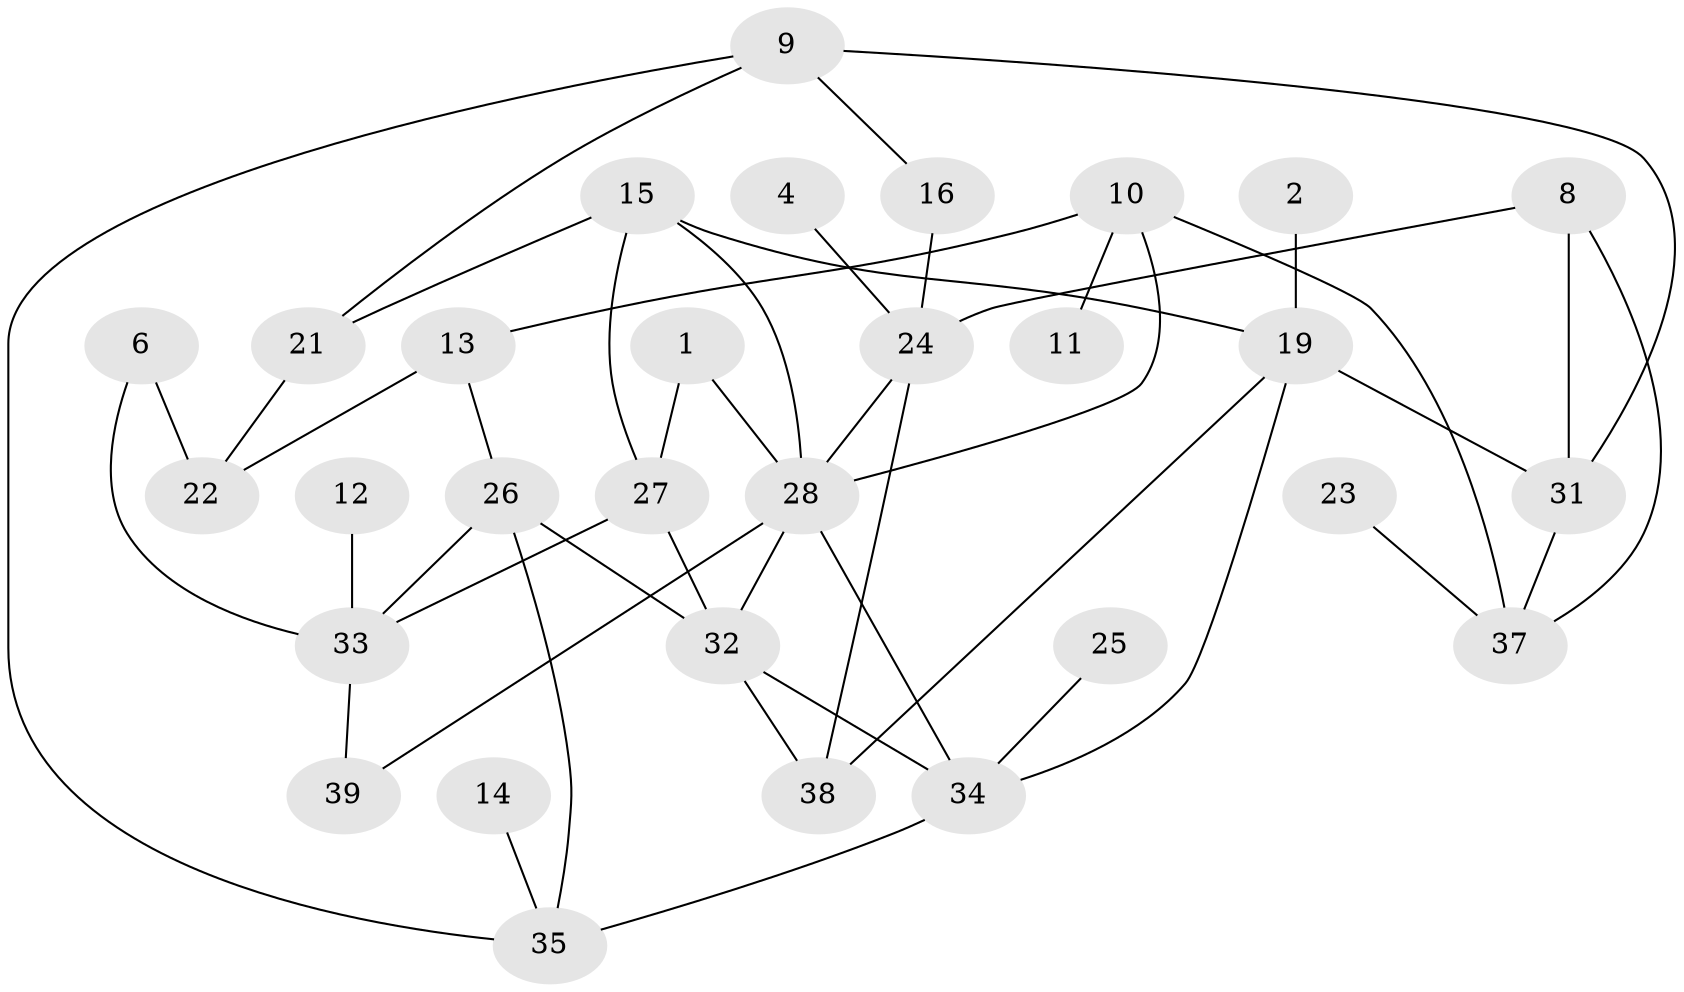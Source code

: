 // original degree distribution, {2: 0.23376623376623376, 3: 0.2857142857142857, 1: 0.2077922077922078, 4: 0.14285714285714285, 0: 0.1038961038961039, 5: 0.025974025974025976}
// Generated by graph-tools (version 1.1) at 2025/25/03/09/25 03:25:20]
// undirected, 30 vertices, 47 edges
graph export_dot {
graph [start="1"]
  node [color=gray90,style=filled];
  1;
  2;
  4;
  6;
  8;
  9;
  10;
  11;
  12;
  13;
  14;
  15;
  16;
  19;
  21;
  22;
  23;
  24;
  25;
  26;
  27;
  28;
  31;
  32;
  33;
  34;
  35;
  37;
  38;
  39;
  1 -- 27 [weight=1.0];
  1 -- 28 [weight=1.0];
  2 -- 19 [weight=1.0];
  4 -- 24 [weight=1.0];
  6 -- 22 [weight=1.0];
  6 -- 33 [weight=1.0];
  8 -- 24 [weight=1.0];
  8 -- 31 [weight=1.0];
  8 -- 37 [weight=1.0];
  9 -- 16 [weight=1.0];
  9 -- 21 [weight=1.0];
  9 -- 31 [weight=1.0];
  9 -- 35 [weight=1.0];
  10 -- 11 [weight=1.0];
  10 -- 13 [weight=1.0];
  10 -- 28 [weight=1.0];
  10 -- 37 [weight=1.0];
  12 -- 33 [weight=1.0];
  13 -- 22 [weight=1.0];
  13 -- 26 [weight=1.0];
  14 -- 35 [weight=1.0];
  15 -- 19 [weight=1.0];
  15 -- 21 [weight=1.0];
  15 -- 27 [weight=1.0];
  15 -- 28 [weight=2.0];
  16 -- 24 [weight=1.0];
  19 -- 31 [weight=1.0];
  19 -- 34 [weight=1.0];
  19 -- 38 [weight=1.0];
  21 -- 22 [weight=1.0];
  23 -- 37 [weight=1.0];
  24 -- 28 [weight=1.0];
  24 -- 38 [weight=1.0];
  25 -- 34 [weight=1.0];
  26 -- 32 [weight=1.0];
  26 -- 33 [weight=1.0];
  26 -- 35 [weight=1.0];
  27 -- 32 [weight=1.0];
  27 -- 33 [weight=1.0];
  28 -- 32 [weight=1.0];
  28 -- 34 [weight=1.0];
  28 -- 39 [weight=1.0];
  31 -- 37 [weight=1.0];
  32 -- 34 [weight=1.0];
  32 -- 38 [weight=1.0];
  33 -- 39 [weight=1.0];
  34 -- 35 [weight=1.0];
}

